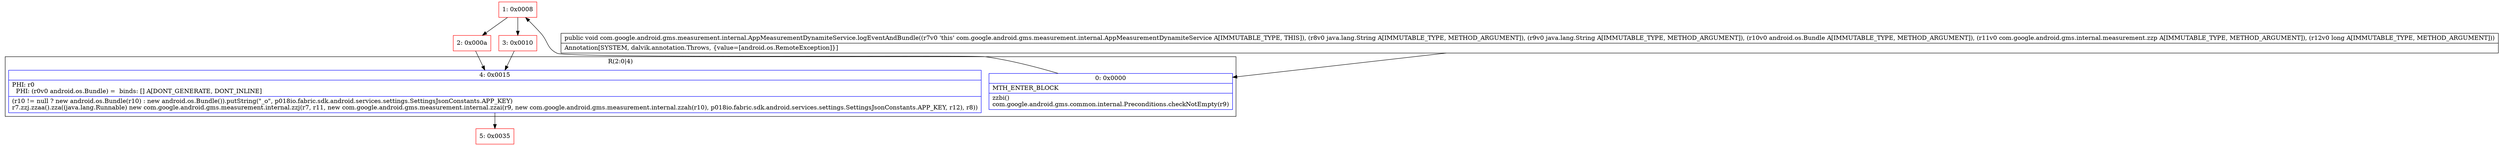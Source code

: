 digraph "CFG forcom.google.android.gms.measurement.internal.AppMeasurementDynamiteService.logEventAndBundle(Ljava\/lang\/String;Ljava\/lang\/String;Landroid\/os\/Bundle;Lcom\/google\/android\/gms\/internal\/measurement\/zzp;J)V" {
subgraph cluster_Region_1800413703 {
label = "R(2:0|4)";
node [shape=record,color=blue];
Node_0 [shape=record,label="{0\:\ 0x0000|MTH_ENTER_BLOCK\l|zzbi()\lcom.google.android.gms.common.internal.Preconditions.checkNotEmpty(r9)\l}"];
Node_4 [shape=record,label="{4\:\ 0x0015|PHI: r0 \l  PHI: (r0v0 android.os.Bundle) =  binds: [] A[DONT_GENERATE, DONT_INLINE]\l|(r10 != null ? new android.os.Bundle(r10) : new android.os.Bundle()).putString(\"_o\", p018io.fabric.sdk.android.services.settings.SettingsJsonConstants.APP_KEY)\lr7.zzj.zzaa().zza((java.lang.Runnable) new com.google.android.gms.measurement.internal.zzj(r7, r11, new com.google.android.gms.measurement.internal.zzai(r9, new com.google.android.gms.measurement.internal.zzah(r10), p018io.fabric.sdk.android.services.settings.SettingsJsonConstants.APP_KEY, r12), r8))\l}"];
}
Node_1 [shape=record,color=red,label="{1\:\ 0x0008}"];
Node_2 [shape=record,color=red,label="{2\:\ 0x000a}"];
Node_3 [shape=record,color=red,label="{3\:\ 0x0010}"];
Node_5 [shape=record,color=red,label="{5\:\ 0x0035}"];
MethodNode[shape=record,label="{public void com.google.android.gms.measurement.internal.AppMeasurementDynamiteService.logEventAndBundle((r7v0 'this' com.google.android.gms.measurement.internal.AppMeasurementDynamiteService A[IMMUTABLE_TYPE, THIS]), (r8v0 java.lang.String A[IMMUTABLE_TYPE, METHOD_ARGUMENT]), (r9v0 java.lang.String A[IMMUTABLE_TYPE, METHOD_ARGUMENT]), (r10v0 android.os.Bundle A[IMMUTABLE_TYPE, METHOD_ARGUMENT]), (r11v0 com.google.android.gms.internal.measurement.zzp A[IMMUTABLE_TYPE, METHOD_ARGUMENT]), (r12v0 long A[IMMUTABLE_TYPE, METHOD_ARGUMENT]))  | Annotation[SYSTEM, dalvik.annotation.Throws, \{value=[android.os.RemoteException]\}]\l}"];
MethodNode -> Node_0;
Node_0 -> Node_1;
Node_4 -> Node_5;
Node_1 -> Node_2;
Node_1 -> Node_3;
Node_2 -> Node_4;
Node_3 -> Node_4;
}

